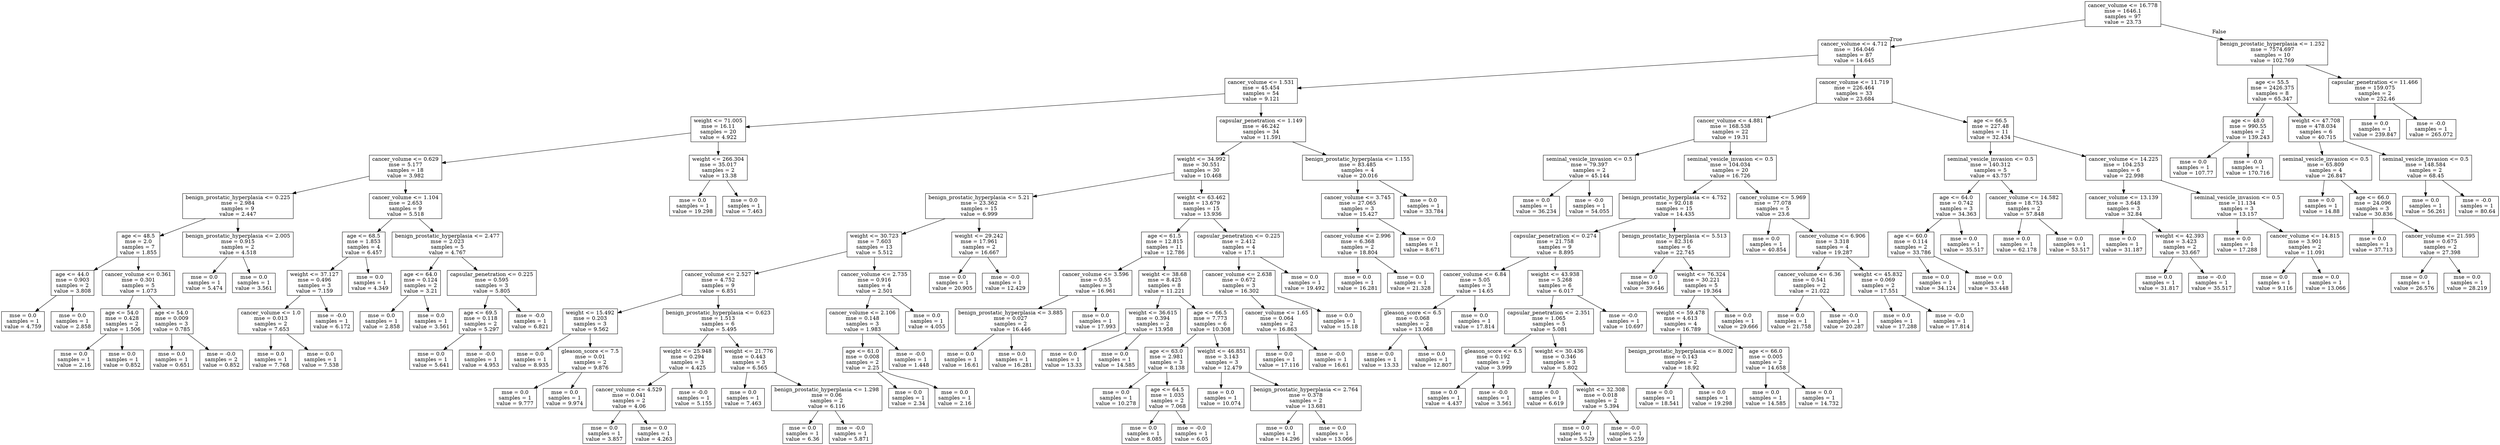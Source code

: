 digraph Tree {
node [shape=box] ;
0 [label="cancer_volume <= 16.778\nmse = 1646.1\nsamples = 97\nvalue = 23.73"] ;
1 [label="cancer_volume <= 4.712\nmse = 164.046\nsamples = 87\nvalue = 14.645"] ;
0 -> 1 [labeldistance=2.5, labelangle=45, headlabel="True"] ;
2 [label="cancer_volume <= 1.531\nmse = 45.454\nsamples = 54\nvalue = 9.121"] ;
1 -> 2 ;
3 [label="weight <= 71.005\nmse = 16.11\nsamples = 20\nvalue = 4.922"] ;
2 -> 3 ;
4 [label="cancer_volume <= 0.629\nmse = 5.177\nsamples = 18\nvalue = 3.982"] ;
3 -> 4 ;
5 [label="benign_prostatic_hyperplasia <= 0.225\nmse = 2.984\nsamples = 9\nvalue = 2.447"] ;
4 -> 5 ;
6 [label="age <= 48.5\nmse = 2.0\nsamples = 7\nvalue = 1.855"] ;
5 -> 6 ;
7 [label="age <= 44.0\nmse = 0.903\nsamples = 2\nvalue = 3.808"] ;
6 -> 7 ;
8 [label="mse = 0.0\nsamples = 1\nvalue = 4.759"] ;
7 -> 8 ;
9 [label="mse = 0.0\nsamples = 1\nvalue = 2.858"] ;
7 -> 9 ;
10 [label="cancer_volume <= 0.361\nmse = 0.301\nsamples = 5\nvalue = 1.073"] ;
6 -> 10 ;
11 [label="age <= 54.0\nmse = 0.428\nsamples = 2\nvalue = 1.506"] ;
10 -> 11 ;
12 [label="mse = 0.0\nsamples = 1\nvalue = 2.16"] ;
11 -> 12 ;
13 [label="mse = 0.0\nsamples = 1\nvalue = 0.852"] ;
11 -> 13 ;
14 [label="age <= 54.0\nmse = 0.009\nsamples = 3\nvalue = 0.785"] ;
10 -> 14 ;
15 [label="mse = 0.0\nsamples = 1\nvalue = 0.651"] ;
14 -> 15 ;
16 [label="mse = -0.0\nsamples = 2\nvalue = 0.852"] ;
14 -> 16 ;
17 [label="benign_prostatic_hyperplasia <= 2.005\nmse = 0.915\nsamples = 2\nvalue = 4.518"] ;
5 -> 17 ;
18 [label="mse = 0.0\nsamples = 1\nvalue = 5.474"] ;
17 -> 18 ;
19 [label="mse = 0.0\nsamples = 1\nvalue = 3.561"] ;
17 -> 19 ;
20 [label="cancer_volume <= 1.104\nmse = 2.653\nsamples = 9\nvalue = 5.518"] ;
4 -> 20 ;
21 [label="age <= 68.5\nmse = 1.853\nsamples = 4\nvalue = 6.457"] ;
20 -> 21 ;
22 [label="weight <= 37.127\nmse = 0.496\nsamples = 3\nvalue = 7.159"] ;
21 -> 22 ;
23 [label="cancer_volume <= 1.0\nmse = 0.013\nsamples = 2\nvalue = 7.653"] ;
22 -> 23 ;
24 [label="mse = 0.0\nsamples = 1\nvalue = 7.768"] ;
23 -> 24 ;
25 [label="mse = 0.0\nsamples = 1\nvalue = 7.538"] ;
23 -> 25 ;
26 [label="mse = -0.0\nsamples = 1\nvalue = 6.172"] ;
22 -> 26 ;
27 [label="mse = 0.0\nsamples = 1\nvalue = 4.349"] ;
21 -> 27 ;
28 [label="benign_prostatic_hyperplasia <= 2.477\nmse = 2.023\nsamples = 5\nvalue = 4.767"] ;
20 -> 28 ;
29 [label="age <= 64.0\nmse = 0.124\nsamples = 2\nvalue = 3.21"] ;
28 -> 29 ;
30 [label="mse = 0.0\nsamples = 1\nvalue = 2.858"] ;
29 -> 30 ;
31 [label="mse = 0.0\nsamples = 1\nvalue = 3.561"] ;
29 -> 31 ;
32 [label="capsular_penetration <= 0.225\nmse = 0.595\nsamples = 3\nvalue = 5.805"] ;
28 -> 32 ;
33 [label="age <= 69.5\nmse = 0.118\nsamples = 2\nvalue = 5.297"] ;
32 -> 33 ;
34 [label="mse = 0.0\nsamples = 1\nvalue = 5.641"] ;
33 -> 34 ;
35 [label="mse = -0.0\nsamples = 1\nvalue = 4.953"] ;
33 -> 35 ;
36 [label="mse = -0.0\nsamples = 1\nvalue = 6.821"] ;
32 -> 36 ;
37 [label="weight <= 266.304\nmse = 35.017\nsamples = 2\nvalue = 13.38"] ;
3 -> 37 ;
38 [label="mse = 0.0\nsamples = 1\nvalue = 19.298"] ;
37 -> 38 ;
39 [label="mse = 0.0\nsamples = 1\nvalue = 7.463"] ;
37 -> 39 ;
40 [label="capsular_penetration <= 1.149\nmse = 46.242\nsamples = 34\nvalue = 11.591"] ;
2 -> 40 ;
41 [label="weight <= 34.992\nmse = 30.551\nsamples = 30\nvalue = 10.468"] ;
40 -> 41 ;
42 [label="benign_prostatic_hyperplasia <= 5.21\nmse = 23.362\nsamples = 15\nvalue = 6.999"] ;
41 -> 42 ;
43 [label="weight <= 30.723\nmse = 7.603\nsamples = 13\nvalue = 5.512"] ;
42 -> 43 ;
44 [label="cancer_volume <= 2.527\nmse = 4.752\nsamples = 9\nvalue = 6.851"] ;
43 -> 44 ;
45 [label="weight <= 15.492\nmse = 0.203\nsamples = 3\nvalue = 9.562"] ;
44 -> 45 ;
46 [label="mse = 0.0\nsamples = 1\nvalue = 8.935"] ;
45 -> 46 ;
47 [label="gleason_score <= 7.5\nmse = 0.01\nsamples = 2\nvalue = 9.876"] ;
45 -> 47 ;
48 [label="mse = 0.0\nsamples = 1\nvalue = 9.777"] ;
47 -> 48 ;
49 [label="mse = 0.0\nsamples = 1\nvalue = 9.974"] ;
47 -> 49 ;
50 [label="benign_prostatic_hyperplasia <= 0.623\nmse = 1.513\nsamples = 6\nvalue = 5.495"] ;
44 -> 50 ;
51 [label="weight <= 25.948\nmse = 0.294\nsamples = 3\nvalue = 4.425"] ;
50 -> 51 ;
52 [label="cancer_volume <= 4.529\nmse = 0.041\nsamples = 2\nvalue = 4.06"] ;
51 -> 52 ;
53 [label="mse = 0.0\nsamples = 1\nvalue = 3.857"] ;
52 -> 53 ;
54 [label="mse = 0.0\nsamples = 1\nvalue = 4.263"] ;
52 -> 54 ;
55 [label="mse = -0.0\nsamples = 1\nvalue = 5.155"] ;
51 -> 55 ;
56 [label="weight <= 21.776\nmse = 0.443\nsamples = 3\nvalue = 6.565"] ;
50 -> 56 ;
57 [label="mse = 0.0\nsamples = 1\nvalue = 7.463"] ;
56 -> 57 ;
58 [label="benign_prostatic_hyperplasia <= 1.298\nmse = 0.06\nsamples = 2\nvalue = 6.116"] ;
56 -> 58 ;
59 [label="mse = 0.0\nsamples = 1\nvalue = 6.36"] ;
58 -> 59 ;
60 [label="mse = -0.0\nsamples = 1\nvalue = 5.871"] ;
58 -> 60 ;
61 [label="cancer_volume <= 2.735\nmse = 0.916\nsamples = 4\nvalue = 2.501"] ;
43 -> 61 ;
62 [label="cancer_volume <= 2.106\nmse = 0.148\nsamples = 3\nvalue = 1.983"] ;
61 -> 62 ;
63 [label="age <= 61.0\nmse = 0.008\nsamples = 2\nvalue = 2.25"] ;
62 -> 63 ;
64 [label="mse = 0.0\nsamples = 1\nvalue = 2.34"] ;
63 -> 64 ;
65 [label="mse = 0.0\nsamples = 1\nvalue = 2.16"] ;
63 -> 65 ;
66 [label="mse = -0.0\nsamples = 1\nvalue = 1.448"] ;
62 -> 66 ;
67 [label="mse = 0.0\nsamples = 1\nvalue = 4.055"] ;
61 -> 67 ;
68 [label="weight <= 29.242\nmse = 17.961\nsamples = 2\nvalue = 16.667"] ;
42 -> 68 ;
69 [label="mse = 0.0\nsamples = 1\nvalue = 20.905"] ;
68 -> 69 ;
70 [label="mse = -0.0\nsamples = 1\nvalue = 12.429"] ;
68 -> 70 ;
71 [label="weight <= 63.462\nmse = 13.679\nsamples = 15\nvalue = 13.936"] ;
41 -> 71 ;
72 [label="age <= 61.5\nmse = 12.815\nsamples = 11\nvalue = 12.786"] ;
71 -> 72 ;
73 [label="cancer_volume <= 3.596\nmse = 0.55\nsamples = 3\nvalue = 16.961"] ;
72 -> 73 ;
74 [label="benign_prostatic_hyperplasia <= 3.885\nmse = 0.027\nsamples = 2\nvalue = 16.446"] ;
73 -> 74 ;
75 [label="mse = 0.0\nsamples = 1\nvalue = 16.61"] ;
74 -> 75 ;
76 [label="mse = 0.0\nsamples = 1\nvalue = 16.281"] ;
74 -> 76 ;
77 [label="mse = 0.0\nsamples = 1\nvalue = 17.993"] ;
73 -> 77 ;
78 [label="weight <= 38.68\nmse = 8.425\nsamples = 8\nvalue = 11.221"] ;
72 -> 78 ;
79 [label="weight <= 36.615\nmse = 0.394\nsamples = 2\nvalue = 13.958"] ;
78 -> 79 ;
80 [label="mse = 0.0\nsamples = 1\nvalue = 13.33"] ;
79 -> 80 ;
81 [label="mse = 0.0\nsamples = 1\nvalue = 14.585"] ;
79 -> 81 ;
82 [label="age <= 66.5\nmse = 7.773\nsamples = 6\nvalue = 10.308"] ;
78 -> 82 ;
83 [label="age <= 63.0\nmse = 2.981\nsamples = 3\nvalue = 8.138"] ;
82 -> 83 ;
84 [label="mse = 0.0\nsamples = 1\nvalue = 10.278"] ;
83 -> 84 ;
85 [label="age <= 64.5\nmse = 1.035\nsamples = 2\nvalue = 7.068"] ;
83 -> 85 ;
86 [label="mse = 0.0\nsamples = 1\nvalue = 8.085"] ;
85 -> 86 ;
87 [label="mse = -0.0\nsamples = 1\nvalue = 6.05"] ;
85 -> 87 ;
88 [label="weight <= 46.851\nmse = 3.143\nsamples = 3\nvalue = 12.479"] ;
82 -> 88 ;
89 [label="mse = 0.0\nsamples = 1\nvalue = 10.074"] ;
88 -> 89 ;
90 [label="benign_prostatic_hyperplasia <= 2.764\nmse = 0.378\nsamples = 2\nvalue = 13.681"] ;
88 -> 90 ;
91 [label="mse = 0.0\nsamples = 1\nvalue = 14.296"] ;
90 -> 91 ;
92 [label="mse = 0.0\nsamples = 1\nvalue = 13.066"] ;
90 -> 92 ;
93 [label="capsular_penetration <= 0.225\nmse = 2.412\nsamples = 4\nvalue = 17.1"] ;
71 -> 93 ;
94 [label="cancer_volume <= 2.638\nmse = 0.672\nsamples = 3\nvalue = 16.302"] ;
93 -> 94 ;
95 [label="cancer_volume <= 1.65\nmse = 0.064\nsamples = 2\nvalue = 16.863"] ;
94 -> 95 ;
96 [label="mse = 0.0\nsamples = 1\nvalue = 17.116"] ;
95 -> 96 ;
97 [label="mse = -0.0\nsamples = 1\nvalue = 16.61"] ;
95 -> 97 ;
98 [label="mse = 0.0\nsamples = 1\nvalue = 15.18"] ;
94 -> 98 ;
99 [label="mse = 0.0\nsamples = 1\nvalue = 19.492"] ;
93 -> 99 ;
100 [label="benign_prostatic_hyperplasia <= 1.155\nmse = 83.485\nsamples = 4\nvalue = 20.016"] ;
40 -> 100 ;
101 [label="cancer_volume <= 3.745\nmse = 27.065\nsamples = 3\nvalue = 15.427"] ;
100 -> 101 ;
102 [label="cancer_volume <= 2.996\nmse = 6.368\nsamples = 2\nvalue = 18.804"] ;
101 -> 102 ;
103 [label="mse = 0.0\nsamples = 1\nvalue = 16.281"] ;
102 -> 103 ;
104 [label="mse = 0.0\nsamples = 1\nvalue = 21.328"] ;
102 -> 104 ;
105 [label="mse = 0.0\nsamples = 1\nvalue = 8.671"] ;
101 -> 105 ;
106 [label="mse = 0.0\nsamples = 1\nvalue = 33.784"] ;
100 -> 106 ;
107 [label="cancer_volume <= 11.719\nmse = 226.464\nsamples = 33\nvalue = 23.684"] ;
1 -> 107 ;
108 [label="cancer_volume <= 4.881\nmse = 168.538\nsamples = 22\nvalue = 19.31"] ;
107 -> 108 ;
109 [label="seminal_vesicle_invasion <= 0.5\nmse = 79.397\nsamples = 2\nvalue = 45.144"] ;
108 -> 109 ;
110 [label="mse = 0.0\nsamples = 1\nvalue = 36.234"] ;
109 -> 110 ;
111 [label="mse = -0.0\nsamples = 1\nvalue = 54.055"] ;
109 -> 111 ;
112 [label="seminal_vesicle_invasion <= 0.5\nmse = 104.034\nsamples = 20\nvalue = 16.726"] ;
108 -> 112 ;
113 [label="benign_prostatic_hyperplasia <= 4.752\nmse = 92.018\nsamples = 15\nvalue = 14.435"] ;
112 -> 113 ;
114 [label="capsular_penetration <= 0.274\nmse = 21.758\nsamples = 9\nvalue = 8.895"] ;
113 -> 114 ;
115 [label="cancer_volume <= 6.84\nmse = 5.05\nsamples = 3\nvalue = 14.65"] ;
114 -> 115 ;
116 [label="gleason_score <= 6.5\nmse = 0.068\nsamples = 2\nvalue = 13.068"] ;
115 -> 116 ;
117 [label="mse = 0.0\nsamples = 1\nvalue = 13.33"] ;
116 -> 117 ;
118 [label="mse = 0.0\nsamples = 1\nvalue = 12.807"] ;
116 -> 118 ;
119 [label="mse = 0.0\nsamples = 1\nvalue = 17.814"] ;
115 -> 119 ;
120 [label="weight <= 43.938\nmse = 5.268\nsamples = 6\nvalue = 6.017"] ;
114 -> 120 ;
121 [label="capsular_penetration <= 2.351\nmse = 1.065\nsamples = 5\nvalue = 5.081"] ;
120 -> 121 ;
122 [label="gleason_score <= 6.5\nmse = 0.192\nsamples = 2\nvalue = 3.999"] ;
121 -> 122 ;
123 [label="mse = 0.0\nsamples = 1\nvalue = 4.437"] ;
122 -> 123 ;
124 [label="mse = -0.0\nsamples = 1\nvalue = 3.561"] ;
122 -> 124 ;
125 [label="weight <= 30.436\nmse = 0.346\nsamples = 3\nvalue = 5.802"] ;
121 -> 125 ;
126 [label="mse = 0.0\nsamples = 1\nvalue = 6.619"] ;
125 -> 126 ;
127 [label="weight <= 32.308\nmse = 0.018\nsamples = 2\nvalue = 5.394"] ;
125 -> 127 ;
128 [label="mse = 0.0\nsamples = 1\nvalue = 5.529"] ;
127 -> 128 ;
129 [label="mse = -0.0\nsamples = 1\nvalue = 5.259"] ;
127 -> 129 ;
130 [label="mse = -0.0\nsamples = 1\nvalue = 10.697"] ;
120 -> 130 ;
131 [label="benign_prostatic_hyperplasia <= 5.513\nmse = 82.316\nsamples = 6\nvalue = 22.745"] ;
113 -> 131 ;
132 [label="mse = 0.0\nsamples = 1\nvalue = 39.646"] ;
131 -> 132 ;
133 [label="weight <= 76.324\nmse = 30.221\nsamples = 5\nvalue = 19.364"] ;
131 -> 133 ;
134 [label="weight <= 59.478\nmse = 4.613\nsamples = 4\nvalue = 16.789"] ;
133 -> 134 ;
135 [label="benign_prostatic_hyperplasia <= 8.002\nmse = 0.143\nsamples = 2\nvalue = 18.92"] ;
134 -> 135 ;
136 [label="mse = 0.0\nsamples = 1\nvalue = 18.541"] ;
135 -> 136 ;
137 [label="mse = 0.0\nsamples = 1\nvalue = 19.298"] ;
135 -> 137 ;
138 [label="age <= 66.0\nmse = 0.005\nsamples = 2\nvalue = 14.658"] ;
134 -> 138 ;
139 [label="mse = 0.0\nsamples = 1\nvalue = 14.585"] ;
138 -> 139 ;
140 [label="mse = 0.0\nsamples = 1\nvalue = 14.732"] ;
138 -> 140 ;
141 [label="mse = 0.0\nsamples = 1\nvalue = 29.666"] ;
133 -> 141 ;
142 [label="cancer_volume <= 5.969\nmse = 77.078\nsamples = 5\nvalue = 23.6"] ;
112 -> 142 ;
143 [label="mse = 0.0\nsamples = 1\nvalue = 40.854"] ;
142 -> 143 ;
144 [label="cancer_volume <= 6.906\nmse = 3.318\nsamples = 4\nvalue = 19.287"] ;
142 -> 144 ;
145 [label="cancer_volume <= 6.36\nmse = 0.541\nsamples = 2\nvalue = 21.022"] ;
144 -> 145 ;
146 [label="mse = 0.0\nsamples = 1\nvalue = 21.758"] ;
145 -> 146 ;
147 [label="mse = -0.0\nsamples = 1\nvalue = 20.287"] ;
145 -> 147 ;
148 [label="weight <= 45.832\nmse = 0.069\nsamples = 2\nvalue = 17.551"] ;
144 -> 148 ;
149 [label="mse = 0.0\nsamples = 1\nvalue = 17.288"] ;
148 -> 149 ;
150 [label="mse = -0.0\nsamples = 1\nvalue = 17.814"] ;
148 -> 150 ;
151 [label="age <= 66.5\nmse = 227.48\nsamples = 11\nvalue = 32.434"] ;
107 -> 151 ;
152 [label="seminal_vesicle_invasion <= 0.5\nmse = 140.312\nsamples = 5\nvalue = 43.757"] ;
151 -> 152 ;
153 [label="age <= 64.0\nmse = 0.742\nsamples = 3\nvalue = 34.363"] ;
152 -> 153 ;
154 [label="age <= 60.0\nmse = 0.114\nsamples = 2\nvalue = 33.786"] ;
153 -> 154 ;
155 [label="mse = 0.0\nsamples = 1\nvalue = 34.124"] ;
154 -> 155 ;
156 [label="mse = 0.0\nsamples = 1\nvalue = 33.448"] ;
154 -> 156 ;
157 [label="mse = 0.0\nsamples = 1\nvalue = 35.517"] ;
153 -> 157 ;
158 [label="cancer_volume <= 14.582\nmse = 18.753\nsamples = 2\nvalue = 57.848"] ;
152 -> 158 ;
159 [label="mse = 0.0\nsamples = 1\nvalue = 62.178"] ;
158 -> 159 ;
160 [label="mse = 0.0\nsamples = 1\nvalue = 53.517"] ;
158 -> 160 ;
161 [label="cancer_volume <= 14.225\nmse = 104.253\nsamples = 6\nvalue = 22.998"] ;
151 -> 161 ;
162 [label="cancer_volume <= 13.139\nmse = 3.648\nsamples = 3\nvalue = 32.84"] ;
161 -> 162 ;
163 [label="mse = 0.0\nsamples = 1\nvalue = 31.187"] ;
162 -> 163 ;
164 [label="weight <= 42.393\nmse = 3.423\nsamples = 2\nvalue = 33.667"] ;
162 -> 164 ;
165 [label="mse = 0.0\nsamples = 1\nvalue = 31.817"] ;
164 -> 165 ;
166 [label="mse = -0.0\nsamples = 1\nvalue = 35.517"] ;
164 -> 166 ;
167 [label="seminal_vesicle_invasion <= 0.5\nmse = 11.134\nsamples = 3\nvalue = 13.157"] ;
161 -> 167 ;
168 [label="mse = 0.0\nsamples = 1\nvalue = 17.288"] ;
167 -> 168 ;
169 [label="cancer_volume <= 14.815\nmse = 3.901\nsamples = 2\nvalue = 11.091"] ;
167 -> 169 ;
170 [label="mse = 0.0\nsamples = 1\nvalue = 9.116"] ;
169 -> 170 ;
171 [label="mse = 0.0\nsamples = 1\nvalue = 13.066"] ;
169 -> 171 ;
172 [label="benign_prostatic_hyperplasia <= 1.252\nmse = 7574.697\nsamples = 10\nvalue = 102.769"] ;
0 -> 172 [labeldistance=2.5, labelangle=-45, headlabel="False"] ;
173 [label="age <= 55.5\nmse = 2426.375\nsamples = 8\nvalue = 65.347"] ;
172 -> 173 ;
174 [label="age <= 48.0\nmse = 990.55\nsamples = 2\nvalue = 139.243"] ;
173 -> 174 ;
175 [label="mse = 0.0\nsamples = 1\nvalue = 107.77"] ;
174 -> 175 ;
176 [label="mse = -0.0\nsamples = 1\nvalue = 170.716"] ;
174 -> 176 ;
177 [label="weight <= 47.708\nmse = 478.034\nsamples = 6\nvalue = 40.715"] ;
173 -> 177 ;
178 [label="seminal_vesicle_invasion <= 0.5\nmse = 65.809\nsamples = 4\nvalue = 26.847"] ;
177 -> 178 ;
179 [label="mse = 0.0\nsamples = 1\nvalue = 14.88"] ;
178 -> 179 ;
180 [label="age <= 66.0\nmse = 24.096\nsamples = 3\nvalue = 30.836"] ;
178 -> 180 ;
181 [label="mse = 0.0\nsamples = 1\nvalue = 37.713"] ;
180 -> 181 ;
182 [label="cancer_volume <= 21.595\nmse = 0.675\nsamples = 2\nvalue = 27.398"] ;
180 -> 182 ;
183 [label="mse = 0.0\nsamples = 1\nvalue = 26.576"] ;
182 -> 183 ;
184 [label="mse = 0.0\nsamples = 1\nvalue = 28.219"] ;
182 -> 184 ;
185 [label="seminal_vesicle_invasion <= 0.5\nmse = 148.584\nsamples = 2\nvalue = 68.45"] ;
177 -> 185 ;
186 [label="mse = 0.0\nsamples = 1\nvalue = 56.261"] ;
185 -> 186 ;
187 [label="mse = -0.0\nsamples = 1\nvalue = 80.64"] ;
185 -> 187 ;
188 [label="capsular_penetration <= 11.466\nmse = 159.075\nsamples = 2\nvalue = 252.46"] ;
172 -> 188 ;
189 [label="mse = 0.0\nsamples = 1\nvalue = 239.847"] ;
188 -> 189 ;
190 [label="mse = -0.0\nsamples = 1\nvalue = 265.072"] ;
188 -> 190 ;
}